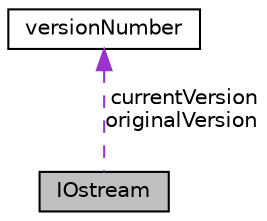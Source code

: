 digraph "IOstream"
{
  bgcolor="transparent";
  edge [fontname="Helvetica",fontsize="10",labelfontname="Helvetica",labelfontsize="10"];
  node [fontname="Helvetica",fontsize="10",shape=record];
  Node1 [label="IOstream",height=0.2,width=0.4,color="black", fillcolor="grey75", style="filled", fontcolor="black"];
  Node2 -> Node1 [dir="back",color="darkorchid3",fontsize="10",style="dashed",label=" currentVersion\noriginalVersion" ,fontname="Helvetica"];
  Node2 [label="versionNumber",height=0.2,width=0.4,color="black",URL="$a02897.html",tooltip="Version number type. "];
}
